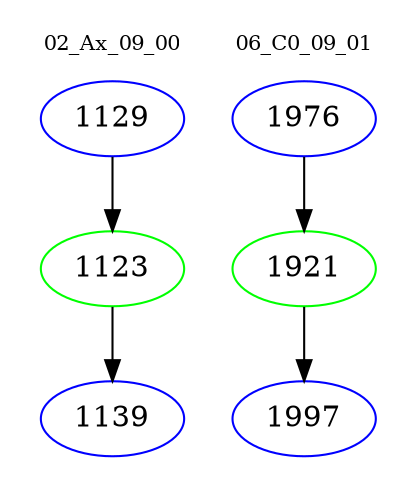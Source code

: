digraph{
subgraph cluster_0 {
color = white
label = "02_Ax_09_00";
fontsize=10;
T0_1129 [label="1129", color="blue"]
T0_1129 -> T0_1123 [color="black"]
T0_1123 [label="1123", color="green"]
T0_1123 -> T0_1139 [color="black"]
T0_1139 [label="1139", color="blue"]
}
subgraph cluster_1 {
color = white
label = "06_C0_09_01";
fontsize=10;
T1_1976 [label="1976", color="blue"]
T1_1976 -> T1_1921 [color="black"]
T1_1921 [label="1921", color="green"]
T1_1921 -> T1_1997 [color="black"]
T1_1997 [label="1997", color="blue"]
}
}
